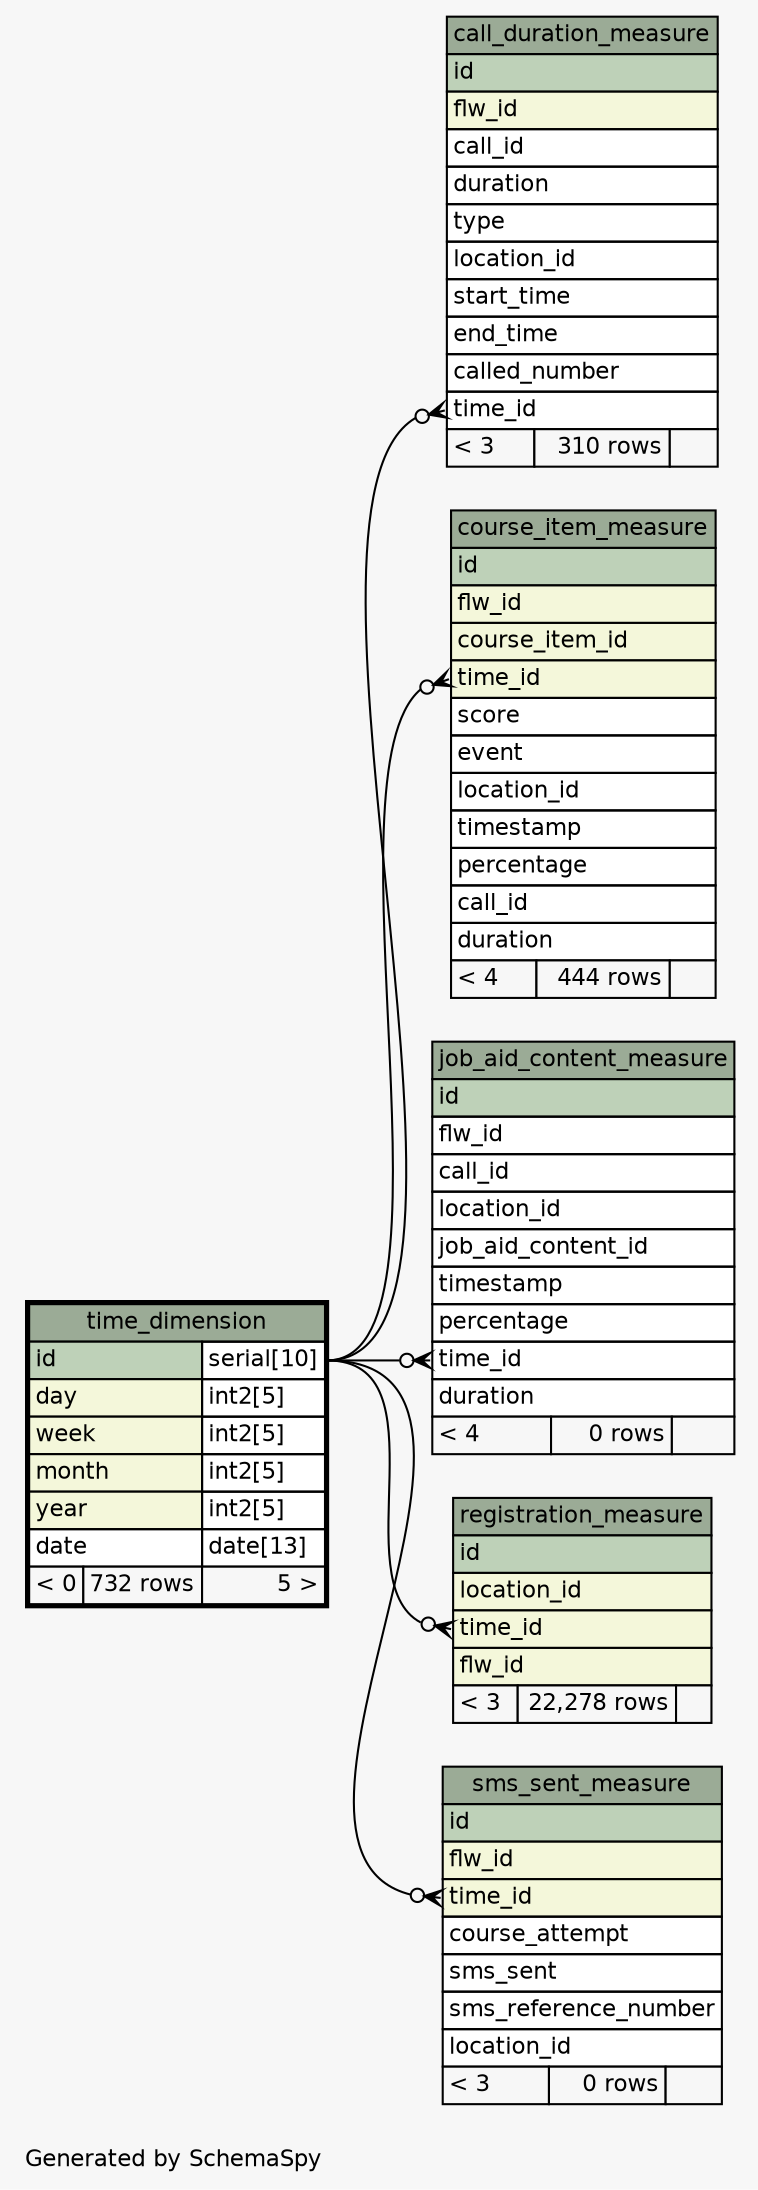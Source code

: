 // dot 2.26.3 on Linux 2.6.38-11-generic-pae
// SchemaSpy rev 590
digraph "oneDegreeRelationshipsDiagram" {
  graph [
    rankdir="RL"
    bgcolor="#f7f7f7"
    label="\nGenerated by SchemaSpy"
    labeljust="l"
    nodesep="0.18"
    ranksep="0.46"
    fontname="Helvetica"
    fontsize="11"
  ];
  node [
    fontname="Helvetica"
    fontsize="11"
    shape="plaintext"
  ];
  edge [
    arrowsize="0.8"
  ];
  "call_duration_measure":"time_id":w -> "time_dimension":"id.type":e [arrowhead=none dir=back arrowtail=crowodot];
  "course_item_measure":"time_id":w -> "time_dimension":"id.type":e [arrowhead=none dir=back arrowtail=crowodot];
  "job_aid_content_measure":"time_id":w -> "time_dimension":"id.type":e [arrowhead=none dir=back arrowtail=crowodot];
  "registration_measure":"time_id":w -> "time_dimension":"id.type":e [arrowhead=none dir=back arrowtail=crowodot];
  "sms_sent_measure":"time_id":w -> "time_dimension":"id.type":e [arrowhead=none dir=back arrowtail=crowodot];
  "call_duration_measure" [
    label=<
    <TABLE BORDER="0" CELLBORDER="1" CELLSPACING="0" BGCOLOR="#ffffff">
      <TR><TD COLSPAN="3" BGCOLOR="#9bab96" ALIGN="CENTER">call_duration_measure</TD></TR>
      <TR><TD PORT="id" COLSPAN="3" BGCOLOR="#bed1b8" ALIGN="LEFT">id</TD></TR>
      <TR><TD PORT="flw_id" COLSPAN="3" BGCOLOR="#f4f7da" ALIGN="LEFT">flw_id</TD></TR>
      <TR><TD PORT="call_id" COLSPAN="3" ALIGN="LEFT">call_id</TD></TR>
      <TR><TD PORT="duration" COLSPAN="3" ALIGN="LEFT">duration</TD></TR>
      <TR><TD PORT="type" COLSPAN="3" ALIGN="LEFT">type</TD></TR>
      <TR><TD PORT="location_id" COLSPAN="3" ALIGN="LEFT">location_id</TD></TR>
      <TR><TD PORT="start_time" COLSPAN="3" ALIGN="LEFT">start_time</TD></TR>
      <TR><TD PORT="end_time" COLSPAN="3" ALIGN="LEFT">end_time</TD></TR>
      <TR><TD PORT="called_number" COLSPAN="3" ALIGN="LEFT">called_number</TD></TR>
      <TR><TD PORT="time_id" COLSPAN="3" ALIGN="LEFT">time_id</TD></TR>
      <TR><TD ALIGN="LEFT" BGCOLOR="#f7f7f7">&lt; 3</TD><TD ALIGN="RIGHT" BGCOLOR="#f7f7f7">310 rows</TD><TD ALIGN="RIGHT" BGCOLOR="#f7f7f7">  </TD></TR>
    </TABLE>>
    URL="call_duration_measure.html"
    tooltip="call_duration_measure"
  ];
  "course_item_measure" [
    label=<
    <TABLE BORDER="0" CELLBORDER="1" CELLSPACING="0" BGCOLOR="#ffffff">
      <TR><TD COLSPAN="3" BGCOLOR="#9bab96" ALIGN="CENTER">course_item_measure</TD></TR>
      <TR><TD PORT="id" COLSPAN="3" BGCOLOR="#bed1b8" ALIGN="LEFT">id</TD></TR>
      <TR><TD PORT="flw_id" COLSPAN="3" BGCOLOR="#f4f7da" ALIGN="LEFT">flw_id</TD></TR>
      <TR><TD PORT="course_item_id" COLSPAN="3" BGCOLOR="#f4f7da" ALIGN="LEFT">course_item_id</TD></TR>
      <TR><TD PORT="time_id" COLSPAN="3" BGCOLOR="#f4f7da" ALIGN="LEFT">time_id</TD></TR>
      <TR><TD PORT="score" COLSPAN="3" ALIGN="LEFT">score</TD></TR>
      <TR><TD PORT="event" COLSPAN="3" ALIGN="LEFT">event</TD></TR>
      <TR><TD PORT="location_id" COLSPAN="3" ALIGN="LEFT">location_id</TD></TR>
      <TR><TD PORT="timestamp" COLSPAN="3" ALIGN="LEFT">timestamp</TD></TR>
      <TR><TD PORT="percentage" COLSPAN="3" ALIGN="LEFT">percentage</TD></TR>
      <TR><TD PORT="call_id" COLSPAN="3" ALIGN="LEFT">call_id</TD></TR>
      <TR><TD PORT="duration" COLSPAN="3" ALIGN="LEFT">duration</TD></TR>
      <TR><TD ALIGN="LEFT" BGCOLOR="#f7f7f7">&lt; 4</TD><TD ALIGN="RIGHT" BGCOLOR="#f7f7f7">444 rows</TD><TD ALIGN="RIGHT" BGCOLOR="#f7f7f7">  </TD></TR>
    </TABLE>>
    URL="course_item_measure.html"
    tooltip="course_item_measure"
  ];
  "job_aid_content_measure" [
    label=<
    <TABLE BORDER="0" CELLBORDER="1" CELLSPACING="0" BGCOLOR="#ffffff">
      <TR><TD COLSPAN="3" BGCOLOR="#9bab96" ALIGN="CENTER">job_aid_content_measure</TD></TR>
      <TR><TD PORT="id" COLSPAN="3" BGCOLOR="#bed1b8" ALIGN="LEFT">id</TD></TR>
      <TR><TD PORT="flw_id" COLSPAN="3" ALIGN="LEFT">flw_id</TD></TR>
      <TR><TD PORT="call_id" COLSPAN="3" ALIGN="LEFT">call_id</TD></TR>
      <TR><TD PORT="location_id" COLSPAN="3" ALIGN="LEFT">location_id</TD></TR>
      <TR><TD PORT="job_aid_content_id" COLSPAN="3" ALIGN="LEFT">job_aid_content_id</TD></TR>
      <TR><TD PORT="timestamp" COLSPAN="3" ALIGN="LEFT">timestamp</TD></TR>
      <TR><TD PORT="percentage" COLSPAN="3" ALIGN="LEFT">percentage</TD></TR>
      <TR><TD PORT="time_id" COLSPAN="3" ALIGN="LEFT">time_id</TD></TR>
      <TR><TD PORT="duration" COLSPAN="3" ALIGN="LEFT">duration</TD></TR>
      <TR><TD ALIGN="LEFT" BGCOLOR="#f7f7f7">&lt; 4</TD><TD ALIGN="RIGHT" BGCOLOR="#f7f7f7">0 rows</TD><TD ALIGN="RIGHT" BGCOLOR="#f7f7f7">  </TD></TR>
    </TABLE>>
    URL="job_aid_content_measure.html"
    tooltip="job_aid_content_measure"
  ];
  "registration_measure" [
    label=<
    <TABLE BORDER="0" CELLBORDER="1" CELLSPACING="0" BGCOLOR="#ffffff">
      <TR><TD COLSPAN="3" BGCOLOR="#9bab96" ALIGN="CENTER">registration_measure</TD></TR>
      <TR><TD PORT="id" COLSPAN="3" BGCOLOR="#bed1b8" ALIGN="LEFT">id</TD></TR>
      <TR><TD PORT="location_id" COLSPAN="3" BGCOLOR="#f4f7da" ALIGN="LEFT">location_id</TD></TR>
      <TR><TD PORT="time_id" COLSPAN="3" BGCOLOR="#f4f7da" ALIGN="LEFT">time_id</TD></TR>
      <TR><TD PORT="flw_id" COLSPAN="3" BGCOLOR="#f4f7da" ALIGN="LEFT">flw_id</TD></TR>
      <TR><TD ALIGN="LEFT" BGCOLOR="#f7f7f7">&lt; 3</TD><TD ALIGN="RIGHT" BGCOLOR="#f7f7f7">22,278 rows</TD><TD ALIGN="RIGHT" BGCOLOR="#f7f7f7">  </TD></TR>
    </TABLE>>
    URL="registration_measure.html"
    tooltip="registration_measure"
  ];
  "sms_sent_measure" [
    label=<
    <TABLE BORDER="0" CELLBORDER="1" CELLSPACING="0" BGCOLOR="#ffffff">
      <TR><TD COLSPAN="3" BGCOLOR="#9bab96" ALIGN="CENTER">sms_sent_measure</TD></TR>
      <TR><TD PORT="id" COLSPAN="3" BGCOLOR="#bed1b8" ALIGN="LEFT">id</TD></TR>
      <TR><TD PORT="flw_id" COLSPAN="3" BGCOLOR="#f4f7da" ALIGN="LEFT">flw_id</TD></TR>
      <TR><TD PORT="time_id" COLSPAN="3" BGCOLOR="#f4f7da" ALIGN="LEFT">time_id</TD></TR>
      <TR><TD PORT="course_attempt" COLSPAN="3" ALIGN="LEFT">course_attempt</TD></TR>
      <TR><TD PORT="sms_sent" COLSPAN="3" ALIGN="LEFT">sms_sent</TD></TR>
      <TR><TD PORT="sms_reference_number" COLSPAN="3" ALIGN="LEFT">sms_reference_number</TD></TR>
      <TR><TD PORT="location_id" COLSPAN="3" ALIGN="LEFT">location_id</TD></TR>
      <TR><TD ALIGN="LEFT" BGCOLOR="#f7f7f7">&lt; 3</TD><TD ALIGN="RIGHT" BGCOLOR="#f7f7f7">0 rows</TD><TD ALIGN="RIGHT" BGCOLOR="#f7f7f7">  </TD></TR>
    </TABLE>>
    URL="sms_sent_measure.html"
    tooltip="sms_sent_measure"
  ];
  "time_dimension" [
    label=<
    <TABLE BORDER="2" CELLBORDER="1" CELLSPACING="0" BGCOLOR="#ffffff">
      <TR><TD COLSPAN="3" BGCOLOR="#9bab96" ALIGN="CENTER">time_dimension</TD></TR>
      <TR><TD PORT="id" COLSPAN="2" BGCOLOR="#bed1b8" ALIGN="LEFT">id</TD><TD PORT="id.type" ALIGN="LEFT">serial[10]</TD></TR>
      <TR><TD PORT="day" COLSPAN="2" BGCOLOR="#f4f7da" ALIGN="LEFT">day</TD><TD PORT="day.type" ALIGN="LEFT">int2[5]</TD></TR>
      <TR><TD PORT="week" COLSPAN="2" BGCOLOR="#f4f7da" ALIGN="LEFT">week</TD><TD PORT="week.type" ALIGN="LEFT">int2[5]</TD></TR>
      <TR><TD PORT="month" COLSPAN="2" BGCOLOR="#f4f7da" ALIGN="LEFT">month</TD><TD PORT="month.type" ALIGN="LEFT">int2[5]</TD></TR>
      <TR><TD PORT="year" COLSPAN="2" BGCOLOR="#f4f7da" ALIGN="LEFT">year</TD><TD PORT="year.type" ALIGN="LEFT">int2[5]</TD></TR>
      <TR><TD PORT="date" COLSPAN="2" ALIGN="LEFT">date</TD><TD PORT="date.type" ALIGN="LEFT">date[13]</TD></TR>
      <TR><TD ALIGN="LEFT" BGCOLOR="#f7f7f7">&lt; 0</TD><TD ALIGN="RIGHT" BGCOLOR="#f7f7f7">732 rows</TD><TD ALIGN="RIGHT" BGCOLOR="#f7f7f7">5 &gt;</TD></TR>
    </TABLE>>
    URL="time_dimension.html"
    tooltip="time_dimension"
  ];
}
